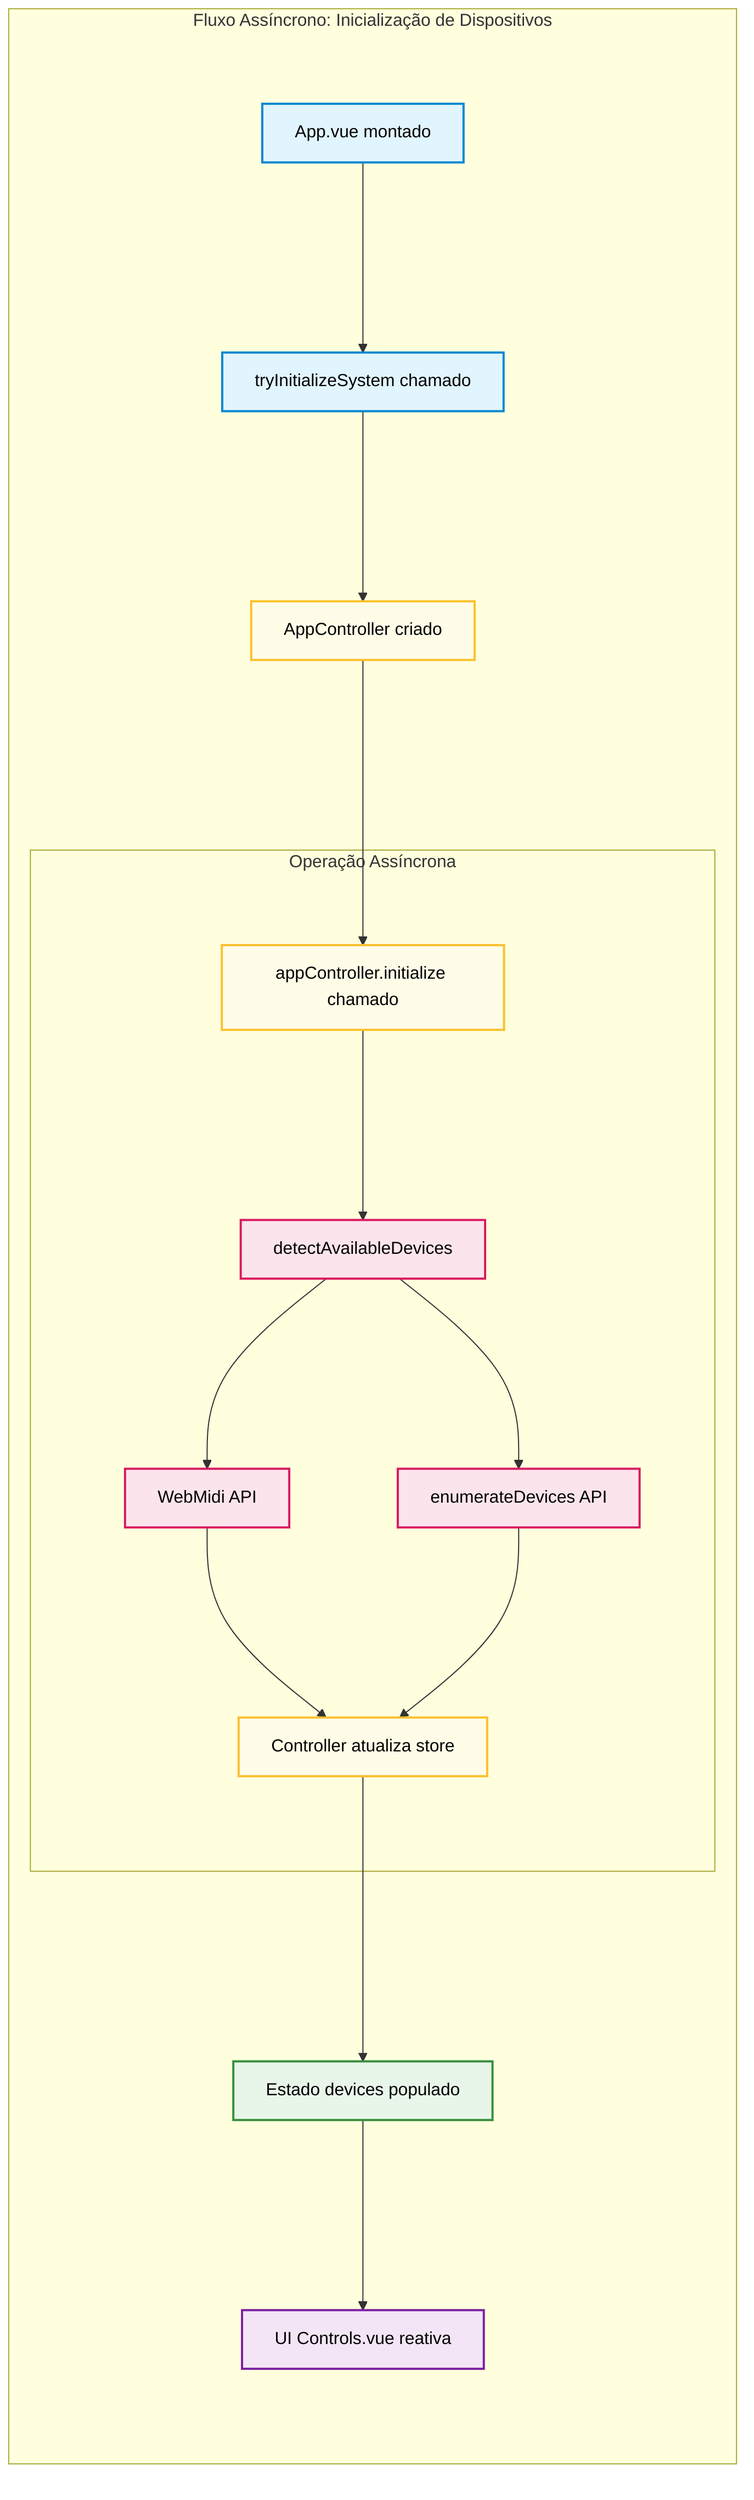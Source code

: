 %%{
  init: {
    'flowchart': {
      'nodeSpacing': 100,
      'rankSpacing': 150
    }
  }
}%%
flowchart TD
    subgraph main["Fluxo Assíncrono: Inicialização de Dispositivos"]
        direction TB
        A["App.vue montado"] --> B
        B["tryInitializeSystem chamado"]
        B --> C["AppController criado"]
        C --> D["appController.initialize chamado"]

        subgraph async["Operação Assíncrona"]
            direction TB
            D --> E["detectAvailableDevices"]
            E --> E1["WebMidi API"]
            E --> E2["enumerateDevices API"]
            E1 --> F
            E2 --> F
        end

        F["Controller atualiza store"] --> G
        G["Estado devices populado"] --> H
        H["UI Controls.vue reativa"]
    end

    classDef trigger fill:#e1f5fe,stroke:#0288d1,stroke-width:2px,color:#000;
    classDef controllerAction fill:#fffde7,stroke:#fbc02d,stroke-width:2px,color:#000;
    classDef asyncOp fill:#fce4ec,stroke:#d81b60,stroke-width:2px,color:#000;
    classDef storeUpdate fill:#e8f5e9,stroke:#388e3c,stroke-width:2px,color:#000;
    classDef uiReaction fill:#f3e5f5,stroke:#7b1fa2,stroke-width:2px,color:#000;

    class A,B trigger;
    class C,D,F controllerAction;
    class E,E1,E2 asyncOp;
    class G storeUpdate;
    class H uiReaction;